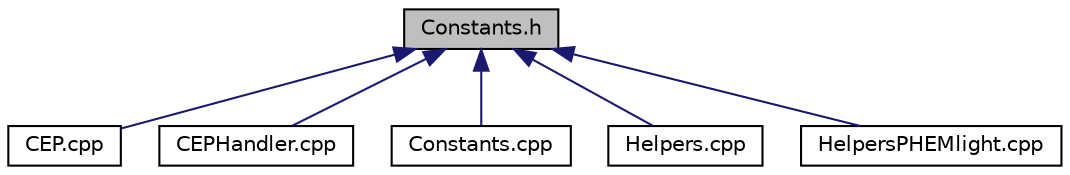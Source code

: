 digraph "Constants.h"
{
  edge [fontname="Helvetica",fontsize="10",labelfontname="Helvetica",labelfontsize="10"];
  node [fontname="Helvetica",fontsize="10",shape=record];
  Node2 [label="Constants.h",height=0.2,width=0.4,color="black", fillcolor="grey75", style="filled", fontcolor="black"];
  Node2 -> Node3 [dir="back",color="midnightblue",fontsize="10",style="solid",fontname="Helvetica"];
  Node3 [label="CEP.cpp",height=0.2,width=0.4,color="black", fillcolor="white", style="filled",URL="$da/df2/_c_e_p_8cpp.html"];
  Node2 -> Node4 [dir="back",color="midnightblue",fontsize="10",style="solid",fontname="Helvetica"];
  Node4 [label="CEPHandler.cpp",height=0.2,width=0.4,color="black", fillcolor="white", style="filled",URL="$db/d7a/_c_e_p_handler_8cpp.html"];
  Node2 -> Node5 [dir="back",color="midnightblue",fontsize="10",style="solid",fontname="Helvetica"];
  Node5 [label="Constants.cpp",height=0.2,width=0.4,color="black", fillcolor="white", style="filled",URL="$db/d37/_constants_8cpp.html"];
  Node2 -> Node6 [dir="back",color="midnightblue",fontsize="10",style="solid",fontname="Helvetica"];
  Node6 [label="Helpers.cpp",height=0.2,width=0.4,color="black", fillcolor="white", style="filled",URL="$dd/df3/_helpers_8cpp.html"];
  Node2 -> Node7 [dir="back",color="midnightblue",fontsize="10",style="solid",fontname="Helvetica"];
  Node7 [label="HelpersPHEMlight.cpp",height=0.2,width=0.4,color="black", fillcolor="white", style="filled",URL="$df/de3/_helpers_p_h_e_mlight_8cpp.html"];
}

